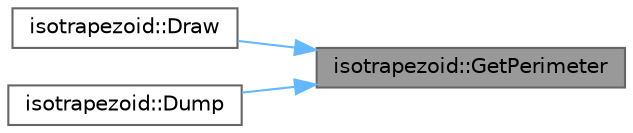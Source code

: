digraph "isotrapezoid::GetPerimeter"
{
 // LATEX_PDF_SIZE
  bgcolor="transparent";
  edge [fontname=Helvetica,fontsize=10,labelfontname=Helvetica,labelfontsize=10];
  node [fontname=Helvetica,fontsize=10,shape=box,height=0.2,width=0.4];
  rankdir="RL";
  Node1 [label="isotrapezoid::GetPerimeter",height=0.2,width=0.4,color="gray40", fillcolor="grey60", style="filled", fontcolor="black",tooltip="get the perimeter of the object"];
  Node1 -> Node2 [dir="back",color="steelblue1",style="solid"];
  Node2 [label="isotrapezoid::Draw",height=0.2,width=0.4,color="grey40", fillcolor="white", style="filled",URL="$classisotrapezoid.html#ad0189268c8d8c91044c15a86998078ad",tooltip="draw the object"];
  Node1 -> Node3 [dir="back",color="steelblue1",style="solid"];
  Node3 [label="isotrapezoid::Dump",height=0.2,width=0.4,color="grey40", fillcolor="white", style="filled",URL="$classisotrapezoid.html#a1334ada9db541be83aa6484b1b26b802",tooltip="for debugging: all about the object"];
}
